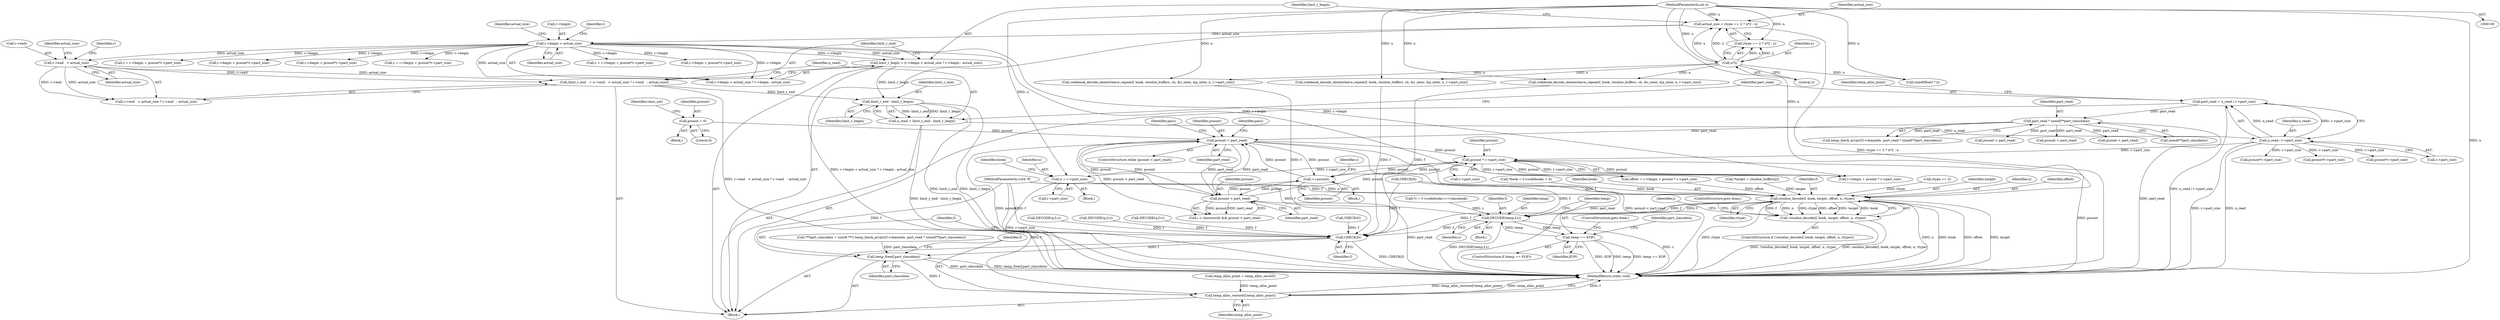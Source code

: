 digraph "0_stb_244d83bc3d859293f55812d48b3db168e581f6ab@pointer" {
"1000933" [label="(Call,n = r->part_size)"];
"1000927" [label="(Call,pcount * r->part_size)"];
"1000864" [label="(Call,pcount < part_read)"];
"1000870" [label="(Call,++pcount)"];
"1000800" [label="(Call,pcount < part_read)"];
"1000792" [label="(Call,pcount = 0)"];
"1000209" [label="(Call,part_read * sizeof(**part_classdata))"];
"1000187" [label="(Call,part_read = n_read / r->part_size)"];
"1000189" [label="(Call,n_read / r->part_size)"];
"1000181" [label="(Call,n_read = limit_r_end - limit_r_begin)"];
"1000183" [label="(Call,limit_r_end - limit_r_begin)"];
"1000168" [label="(Call,limit_r_end   = (r->end   < actual_size ? r->end   : actual_size))"];
"1000171" [label="(Call,r->end   < actual_size)"];
"1000158" [label="(Call,r->begin < actual_size)"];
"1000144" [label="(Call,actual_size = rtype == 2 ? n*2 : n)"];
"1000150" [label="(Call,n*2)"];
"1000104" [label="(MethodParameterIn,int n)"];
"1000155" [label="(Call,limit_r_begin = (r->begin < actual_size ? r->begin : actual_size))"];
"1000948" [label="(Call,residue_decode(f, book, target, offset, n, rtype))"];
"1000836" [label="(Call,DECODE(temp,f,c))"];
"1000841" [label="(Call,temp == EOP)"];
"1000959" [label="(Call,CHECK(f))"];
"1000961" [label="(Call,temp_free(f,part_classdata))"];
"1000964" [label="(Call,temp_alloc_restore(f,temp_alloc_point))"];
"1000947" [label="(Call,!residue_decode(f, book, target, offset, n, rtype))"];
"1000948" [label="(Call,residue_decode(f, book, target, offset, n, rtype))"];
"1000177" [label="(Identifier,r)"];
"1000946" [label="(ControlStructure,if (!residue_decode(f, book, target, offset, n, rtype)))"];
"1000215" [label="(Call,CHECK(f))"];
"1000848" [label="(Identifier,part_classdata)"];
"1000236" [label="(Call,sizeof(float) * n)"];
"1000472" [label="(Call,pcount*r->part_size)"];
"1000171" [label="(Call,r->end   < actual_size)"];
"1000793" [label="(Identifier,pcount)"];
"1000172" [label="(Call,r->end)"];
"1000800" [label="(Call,pcount < part_read)"];
"1000806" [label="(Identifier,pass)"];
"1000304" [label="(Call,pcount*r->part_size)"];
"1000955" [label="(ControlStructure,goto done;)"];
"1000947" [label="(Call,!residue_decode(f, book, target, offset, n, rtype))"];
"1000799" [label="(ControlStructure,while (pcount < part_read))"];
"1000293" [label="(Call,pcount < part_read)"];
"1000864" [label="(Call,pcount < part_read)"];
"1000866" [label="(Identifier,part_read)"];
"1000628" [label="(Call,pcount*r->part_size)"];
"1000145" [label="(Identifier,actual_size)"];
"1000962" [label="(Identifier,f)"];
"1000624" [label="(Call,r->begin + pcount*r->part_size)"];
"1000870" [label="(Call,++pcount)"];
"1000184" [label="(Identifier,limit_r_end)"];
"1000104" [label="(MethodParameterIn,int n)"];
"1000802" [label="(Identifier,part_read)"];
"1000929" [label="(Call,r->part_size)"];
"1000951" [label="(Identifier,target)"];
"1000461" [label="(Call,pcount < part_read)"];
"1000156" [label="(Identifier,limit_r_begin)"];
"1000927" [label="(Call,pcount * r->part_size)"];
"1000183" [label="(Call,limit_r_end - limit_r_begin)"];
"1000959" [label="(Call,CHECK(f))"];
"1000801" [label="(Identifier,pcount)"];
"1000935" [label="(Call,r->part_size)"];
"1000151" [label="(Identifier,n)"];
"1000838" [label="(Identifier,f)"];
"1000865" [label="(Identifier,pcount)"];
"1000836" [label="(Call,DECODE(temp,f,c))"];
"1000166" [label="(Identifier,actual_size)"];
"1000187" [label="(Call,part_read = n_read / r->part_size)"];
"1000421" [label="(Call,codebook_decode_deinterleave_repeat(f, book, residue_buffers, ch, &c_inter, &p_inter, n, r->part_size))"];
"1000790" [label="(Block,)"];
"1000928" [label="(Identifier,pcount)"];
"1000953" [label="(Identifier,n)"];
"1000158" [label="(Call,r->begin < actual_size)"];
"1000466" [label="(Call,z = r->begin + pcount*r->part_size)"];
"1000952" [label="(Identifier,offset)"];
"1000182" [label="(Identifier,n_read)"];
"1000939" [label="(Call,*book = f->codebooks + b)"];
"1000913" [label="(Block,)"];
"1000844" [label="(ControlStructure,goto done;)"];
"1000211" [label="(Call,sizeof(**part_classdata))"];
"1000196" [label="(Identifier,temp_alloc_point)"];
"1000175" [label="(Identifier,actual_size)"];
"1000152" [label="(Literal,2)"];
"1000779" [label="(Call,CHECK(f))"];
"1000185" [label="(Identifier,limit_r_begin)"];
"1000867" [label="(Block,)"];
"1000839" [label="(Identifier,c)"];
"1000168" [label="(Call,limit_r_end   = (r->end   < actual_size ? r->end   : actual_size))"];
"1000585" [label="(Call,codebook_decode_deinterleave_repeat(f, book, residue_buffers, ch, &c_inter, &p_inter, n, r->part_size))"];
"1000921" [label="(Call,offset = r->begin + pcount * r->part_size)"];
"1000826" [label="(Call,*c = f->codebooks+r->classbook)"];
"1000837" [label="(Identifier,temp)"];
"1000188" [label="(Identifier,part_read)"];
"1000824" [label="(Block,)"];
"1000862" [label="(Identifier,i)"];
"1000159" [label="(Call,r->begin)"];
"1000966" [label="(Identifier,temp_alloc_point)"];
"1000189" [label="(Call,n_read / r->part_size)"];
"1000162" [label="(Identifier,actual_size)"];
"1000950" [label="(Identifier,book)"];
"1000841" [label="(Call,temp == EOP)"];
"1000915" [label="(Call,*target = residue_buffers[j])"];
"1000501" [label="(Call,DECODE(q,f,c))"];
"1000146" [label="(Call,rtype == 2 ? n*2 : n)"];
"1000150" [label="(Call,n*2)"];
"1000190" [label="(Identifier,n_read)"];
"1000191" [label="(Call,r->part_size)"];
"1000169" [label="(Identifier,limit_r_end)"];
"1000794" [label="(Literal,0)"];
"1000860" [label="(Call,i < classwords && pcount < part_read)"];
"1000210" [label="(Identifier,part_read)"];
"1000934" [label="(Identifier,n)"];
"1000337" [label="(Call,DECODE(q,f,c))"];
"1000157" [label="(Call,r->begin < actual_size ? r->begin : actual_size)"];
"1000961" [label="(Call,temp_free(f,part_classdata))"];
"1000195" [label="(Call,temp_alloc_point = temp_alloc_save(f))"];
"1000107" [label="(Block,)"];
"1000181" [label="(Call,n_read = limit_r_end - limit_r_begin)"];
"1000622" [label="(Call,z = r->begin + pcount*r->part_size)"];
"1000661" [label="(Call,DECODE(q,f,c))"];
"1000155" [label="(Call,limit_r_begin = (r->begin < actual_size ? r->begin : actual_size))"];
"1000209" [label="(Call,part_read * sizeof(**part_classdata))"];
"1000960" [label="(Identifier,f)"];
"1000949" [label="(Identifier,f)"];
"1000204" [label="(Call,temp_block_array(f,f->channels, part_read * sizeof(**part_classdata)))"];
"1000954" [label="(Identifier,rtype)"];
"1000923" [label="(Call,r->begin + pcount * r->part_size)"];
"1000789" [label="(Identifier,pass)"];
"1000842" [label="(Identifier,temp)"];
"1000965" [label="(Identifier,f)"];
"1000933" [label="(Call,n = r->part_size)"];
"1000468" [label="(Call,r->begin + pcount*r->part_size)"];
"1000298" [label="(Call,z = r->begin + pcount*r->part_size)"];
"1000617" [label="(Call,pcount < part_read)"];
"1000797" [label="(Identifier,class_set)"];
"1000144" [label="(Call,actual_size = rtype == 2 ? n*2 : n)"];
"1000179" [label="(Identifier,actual_size)"];
"1000840" [label="(ControlStructure,if (temp == EOP))"];
"1000300" [label="(Call,r->begin + pcount*r->part_size)"];
"1000242" [label="(Call,rtype == 2)"];
"1000843" [label="(Identifier,EOP)"];
"1000164" [label="(Identifier,r)"];
"1000170" [label="(Call,r->end   < actual_size ? r->end   : actual_size)"];
"1000964" [label="(Call,temp_alloc_restore(f,temp_alloc_point))"];
"1000881" [label="(Identifier,j)"];
"1000101" [label="(MethodParameterIn,vorb *f)"];
"1000967" [label="(MethodReturn,static void)"];
"1000792" [label="(Call,pcount = 0)"];
"1000745" [label="(Call,codebook_decode_deinterleave_repeat(f, book, residue_buffers, ch, &c_inter, &p_inter, n, r->part_size))"];
"1000200" [label="(Call,***part_classdata = (uint8 ***) temp_block_array(f,f->channels, part_read * sizeof(**part_classdata)))"];
"1000940" [label="(Identifier,book)"];
"1000871" [label="(Identifier,pcount)"];
"1000963" [label="(Identifier,part_classdata)"];
"1000933" -> "1000913"  [label="AST: "];
"1000933" -> "1000935"  [label="CFG: "];
"1000934" -> "1000933"  [label="AST: "];
"1000935" -> "1000933"  [label="AST: "];
"1000940" -> "1000933"  [label="CFG: "];
"1000933" -> "1000967"  [label="DDG: r->part_size"];
"1000927" -> "1000933"  [label="DDG: r->part_size"];
"1000104" -> "1000933"  [label="DDG: n"];
"1000933" -> "1000948"  [label="DDG: n"];
"1000927" -> "1000923"  [label="AST: "];
"1000927" -> "1000929"  [label="CFG: "];
"1000928" -> "1000927"  [label="AST: "];
"1000929" -> "1000927"  [label="AST: "];
"1000923" -> "1000927"  [label="CFG: "];
"1000927" -> "1000967"  [label="DDG: pcount"];
"1000927" -> "1000870"  [label="DDG: pcount"];
"1000927" -> "1000921"  [label="DDG: pcount"];
"1000927" -> "1000921"  [label="DDG: r->part_size"];
"1000927" -> "1000923"  [label="DDG: pcount"];
"1000927" -> "1000923"  [label="DDG: r->part_size"];
"1000864" -> "1000927"  [label="DDG: pcount"];
"1000870" -> "1000927"  [label="DDG: pcount"];
"1000800" -> "1000927"  [label="DDG: pcount"];
"1000189" -> "1000927"  [label="DDG: r->part_size"];
"1000864" -> "1000860"  [label="AST: "];
"1000864" -> "1000866"  [label="CFG: "];
"1000865" -> "1000864"  [label="AST: "];
"1000866" -> "1000864"  [label="AST: "];
"1000860" -> "1000864"  [label="CFG: "];
"1000864" -> "1000967"  [label="DDG: part_read"];
"1000864" -> "1000800"  [label="DDG: pcount"];
"1000864" -> "1000800"  [label="DDG: part_read"];
"1000864" -> "1000860"  [label="DDG: pcount"];
"1000864" -> "1000860"  [label="DDG: part_read"];
"1000870" -> "1000864"  [label="DDG: pcount"];
"1000800" -> "1000864"  [label="DDG: pcount"];
"1000800" -> "1000864"  [label="DDG: part_read"];
"1000864" -> "1000870"  [label="DDG: pcount"];
"1000870" -> "1000867"  [label="AST: "];
"1000870" -> "1000871"  [label="CFG: "];
"1000871" -> "1000870"  [label="AST: "];
"1000862" -> "1000870"  [label="CFG: "];
"1000870" -> "1000800"  [label="DDG: pcount"];
"1000800" -> "1000870"  [label="DDG: pcount"];
"1000800" -> "1000799"  [label="AST: "];
"1000800" -> "1000802"  [label="CFG: "];
"1000801" -> "1000800"  [label="AST: "];
"1000802" -> "1000800"  [label="AST: "];
"1000806" -> "1000800"  [label="CFG: "];
"1000789" -> "1000800"  [label="CFG: "];
"1000800" -> "1000967"  [label="DDG: part_read"];
"1000800" -> "1000967"  [label="DDG: pcount < part_read"];
"1000800" -> "1000967"  [label="DDG: pcount"];
"1000792" -> "1000800"  [label="DDG: pcount"];
"1000209" -> "1000800"  [label="DDG: part_read"];
"1000800" -> "1000860"  [label="DDG: pcount < part_read"];
"1000792" -> "1000790"  [label="AST: "];
"1000792" -> "1000794"  [label="CFG: "];
"1000793" -> "1000792"  [label="AST: "];
"1000794" -> "1000792"  [label="AST: "];
"1000797" -> "1000792"  [label="CFG: "];
"1000209" -> "1000204"  [label="AST: "];
"1000209" -> "1000211"  [label="CFG: "];
"1000210" -> "1000209"  [label="AST: "];
"1000211" -> "1000209"  [label="AST: "];
"1000204" -> "1000209"  [label="CFG: "];
"1000209" -> "1000967"  [label="DDG: part_read"];
"1000209" -> "1000204"  [label="DDG: part_read"];
"1000187" -> "1000209"  [label="DDG: part_read"];
"1000209" -> "1000293"  [label="DDG: part_read"];
"1000209" -> "1000461"  [label="DDG: part_read"];
"1000209" -> "1000617"  [label="DDG: part_read"];
"1000187" -> "1000107"  [label="AST: "];
"1000187" -> "1000189"  [label="CFG: "];
"1000188" -> "1000187"  [label="AST: "];
"1000189" -> "1000187"  [label="AST: "];
"1000196" -> "1000187"  [label="CFG: "];
"1000187" -> "1000967"  [label="DDG: n_read / r->part_size"];
"1000189" -> "1000187"  [label="DDG: n_read"];
"1000189" -> "1000187"  [label="DDG: r->part_size"];
"1000189" -> "1000191"  [label="CFG: "];
"1000190" -> "1000189"  [label="AST: "];
"1000191" -> "1000189"  [label="AST: "];
"1000189" -> "1000967"  [label="DDG: n_read"];
"1000189" -> "1000967"  [label="DDG: r->part_size"];
"1000181" -> "1000189"  [label="DDG: n_read"];
"1000189" -> "1000304"  [label="DDG: r->part_size"];
"1000189" -> "1000472"  [label="DDG: r->part_size"];
"1000189" -> "1000628"  [label="DDG: r->part_size"];
"1000181" -> "1000107"  [label="AST: "];
"1000181" -> "1000183"  [label="CFG: "];
"1000182" -> "1000181"  [label="AST: "];
"1000183" -> "1000181"  [label="AST: "];
"1000188" -> "1000181"  [label="CFG: "];
"1000181" -> "1000967"  [label="DDG: limit_r_end - limit_r_begin"];
"1000183" -> "1000181"  [label="DDG: limit_r_end"];
"1000183" -> "1000181"  [label="DDG: limit_r_begin"];
"1000183" -> "1000185"  [label="CFG: "];
"1000184" -> "1000183"  [label="AST: "];
"1000185" -> "1000183"  [label="AST: "];
"1000183" -> "1000967"  [label="DDG: limit_r_begin"];
"1000183" -> "1000967"  [label="DDG: limit_r_end"];
"1000168" -> "1000183"  [label="DDG: limit_r_end"];
"1000155" -> "1000183"  [label="DDG: limit_r_begin"];
"1000168" -> "1000107"  [label="AST: "];
"1000168" -> "1000170"  [label="CFG: "];
"1000169" -> "1000168"  [label="AST: "];
"1000170" -> "1000168"  [label="AST: "];
"1000182" -> "1000168"  [label="CFG: "];
"1000168" -> "1000967"  [label="DDG: r->end   < actual_size ? r->end   : actual_size"];
"1000171" -> "1000168"  [label="DDG: r->end"];
"1000171" -> "1000168"  [label="DDG: actual_size"];
"1000171" -> "1000170"  [label="AST: "];
"1000171" -> "1000175"  [label="CFG: "];
"1000172" -> "1000171"  [label="AST: "];
"1000175" -> "1000171"  [label="AST: "];
"1000177" -> "1000171"  [label="CFG: "];
"1000179" -> "1000171"  [label="CFG: "];
"1000158" -> "1000171"  [label="DDG: actual_size"];
"1000171" -> "1000170"  [label="DDG: r->end"];
"1000171" -> "1000170"  [label="DDG: actual_size"];
"1000158" -> "1000157"  [label="AST: "];
"1000158" -> "1000162"  [label="CFG: "];
"1000159" -> "1000158"  [label="AST: "];
"1000162" -> "1000158"  [label="AST: "];
"1000164" -> "1000158"  [label="CFG: "];
"1000166" -> "1000158"  [label="CFG: "];
"1000158" -> "1000155"  [label="DDG: r->begin"];
"1000158" -> "1000155"  [label="DDG: actual_size"];
"1000144" -> "1000158"  [label="DDG: actual_size"];
"1000158" -> "1000157"  [label="DDG: r->begin"];
"1000158" -> "1000157"  [label="DDG: actual_size"];
"1000158" -> "1000298"  [label="DDG: r->begin"];
"1000158" -> "1000300"  [label="DDG: r->begin"];
"1000158" -> "1000466"  [label="DDG: r->begin"];
"1000158" -> "1000468"  [label="DDG: r->begin"];
"1000158" -> "1000622"  [label="DDG: r->begin"];
"1000158" -> "1000624"  [label="DDG: r->begin"];
"1000158" -> "1000921"  [label="DDG: r->begin"];
"1000158" -> "1000923"  [label="DDG: r->begin"];
"1000144" -> "1000107"  [label="AST: "];
"1000144" -> "1000146"  [label="CFG: "];
"1000145" -> "1000144"  [label="AST: "];
"1000146" -> "1000144"  [label="AST: "];
"1000156" -> "1000144"  [label="CFG: "];
"1000144" -> "1000967"  [label="DDG: rtype == 2 ? n*2 : n"];
"1000150" -> "1000144"  [label="DDG: n"];
"1000150" -> "1000144"  [label="DDG: 2"];
"1000104" -> "1000144"  [label="DDG: n"];
"1000150" -> "1000146"  [label="AST: "];
"1000150" -> "1000152"  [label="CFG: "];
"1000151" -> "1000150"  [label="AST: "];
"1000152" -> "1000150"  [label="AST: "];
"1000146" -> "1000150"  [label="CFG: "];
"1000150" -> "1000146"  [label="DDG: n"];
"1000150" -> "1000146"  [label="DDG: 2"];
"1000104" -> "1000150"  [label="DDG: n"];
"1000150" -> "1000236"  [label="DDG: n"];
"1000150" -> "1000421"  [label="DDG: n"];
"1000150" -> "1000585"  [label="DDG: n"];
"1000150" -> "1000745"  [label="DDG: n"];
"1000104" -> "1000100"  [label="AST: "];
"1000104" -> "1000967"  [label="DDG: n"];
"1000104" -> "1000146"  [label="DDG: n"];
"1000104" -> "1000236"  [label="DDG: n"];
"1000104" -> "1000421"  [label="DDG: n"];
"1000104" -> "1000585"  [label="DDG: n"];
"1000104" -> "1000745"  [label="DDG: n"];
"1000104" -> "1000948"  [label="DDG: n"];
"1000155" -> "1000107"  [label="AST: "];
"1000155" -> "1000157"  [label="CFG: "];
"1000156" -> "1000155"  [label="AST: "];
"1000157" -> "1000155"  [label="AST: "];
"1000169" -> "1000155"  [label="CFG: "];
"1000155" -> "1000967"  [label="DDG: r->begin < actual_size ? r->begin : actual_size"];
"1000948" -> "1000947"  [label="AST: "];
"1000948" -> "1000954"  [label="CFG: "];
"1000949" -> "1000948"  [label="AST: "];
"1000950" -> "1000948"  [label="AST: "];
"1000951" -> "1000948"  [label="AST: "];
"1000952" -> "1000948"  [label="AST: "];
"1000953" -> "1000948"  [label="AST: "];
"1000954" -> "1000948"  [label="AST: "];
"1000947" -> "1000948"  [label="CFG: "];
"1000948" -> "1000967"  [label="DDG: n"];
"1000948" -> "1000967"  [label="DDG: book"];
"1000948" -> "1000967"  [label="DDG: offset"];
"1000948" -> "1000967"  [label="DDG: target"];
"1000948" -> "1000967"  [label="DDG: rtype"];
"1000948" -> "1000836"  [label="DDG: f"];
"1000948" -> "1000947"  [label="DDG: f"];
"1000948" -> "1000947"  [label="DDG: n"];
"1000948" -> "1000947"  [label="DDG: rtype"];
"1000948" -> "1000947"  [label="DDG: offset"];
"1000948" -> "1000947"  [label="DDG: target"];
"1000948" -> "1000947"  [label="DDG: book"];
"1000836" -> "1000948"  [label="DDG: f"];
"1000779" -> "1000948"  [label="DDG: f"];
"1000101" -> "1000948"  [label="DDG: f"];
"1000939" -> "1000948"  [label="DDG: book"];
"1000915" -> "1000948"  [label="DDG: target"];
"1000921" -> "1000948"  [label="DDG: offset"];
"1000242" -> "1000948"  [label="DDG: rtype"];
"1000948" -> "1000959"  [label="DDG: f"];
"1000836" -> "1000824"  [label="AST: "];
"1000836" -> "1000839"  [label="CFG: "];
"1000837" -> "1000836"  [label="AST: "];
"1000838" -> "1000836"  [label="AST: "];
"1000839" -> "1000836"  [label="AST: "];
"1000842" -> "1000836"  [label="CFG: "];
"1000836" -> "1000967"  [label="DDG: DECODE(temp,f,c)"];
"1000836" -> "1000967"  [label="DDG: c"];
"1000841" -> "1000836"  [label="DDG: temp"];
"1000779" -> "1000836"  [label="DDG: f"];
"1000101" -> "1000836"  [label="DDG: f"];
"1000826" -> "1000836"  [label="DDG: c"];
"1000836" -> "1000841"  [label="DDG: temp"];
"1000836" -> "1000959"  [label="DDG: f"];
"1000841" -> "1000840"  [label="AST: "];
"1000841" -> "1000843"  [label="CFG: "];
"1000842" -> "1000841"  [label="AST: "];
"1000843" -> "1000841"  [label="AST: "];
"1000844" -> "1000841"  [label="CFG: "];
"1000848" -> "1000841"  [label="CFG: "];
"1000841" -> "1000967"  [label="DDG: EOP"];
"1000841" -> "1000967"  [label="DDG: temp"];
"1000841" -> "1000967"  [label="DDG: temp == EOP"];
"1000959" -> "1000107"  [label="AST: "];
"1000959" -> "1000960"  [label="CFG: "];
"1000960" -> "1000959"  [label="AST: "];
"1000962" -> "1000959"  [label="CFG: "];
"1000959" -> "1000967"  [label="DDG: CHECK(f)"];
"1000337" -> "1000959"  [label="DDG: f"];
"1000661" -> "1000959"  [label="DDG: f"];
"1000779" -> "1000959"  [label="DDG: f"];
"1000215" -> "1000959"  [label="DDG: f"];
"1000501" -> "1000959"  [label="DDG: f"];
"1000585" -> "1000959"  [label="DDG: f"];
"1000745" -> "1000959"  [label="DDG: f"];
"1000421" -> "1000959"  [label="DDG: f"];
"1000101" -> "1000959"  [label="DDG: f"];
"1000959" -> "1000961"  [label="DDG: f"];
"1000961" -> "1000107"  [label="AST: "];
"1000961" -> "1000963"  [label="CFG: "];
"1000962" -> "1000961"  [label="AST: "];
"1000963" -> "1000961"  [label="AST: "];
"1000965" -> "1000961"  [label="CFG: "];
"1000961" -> "1000967"  [label="DDG: temp_free(f,part_classdata)"];
"1000961" -> "1000967"  [label="DDG: part_classdata"];
"1000101" -> "1000961"  [label="DDG: f"];
"1000200" -> "1000961"  [label="DDG: part_classdata"];
"1000961" -> "1000964"  [label="DDG: f"];
"1000964" -> "1000107"  [label="AST: "];
"1000964" -> "1000966"  [label="CFG: "];
"1000965" -> "1000964"  [label="AST: "];
"1000966" -> "1000964"  [label="AST: "];
"1000967" -> "1000964"  [label="CFG: "];
"1000964" -> "1000967"  [label="DDG: f"];
"1000964" -> "1000967"  [label="DDG: temp_alloc_restore(f,temp_alloc_point)"];
"1000964" -> "1000967"  [label="DDG: temp_alloc_point"];
"1000101" -> "1000964"  [label="DDG: f"];
"1000195" -> "1000964"  [label="DDG: temp_alloc_point"];
"1000947" -> "1000946"  [label="AST: "];
"1000955" -> "1000947"  [label="CFG: "];
"1000881" -> "1000947"  [label="CFG: "];
"1000947" -> "1000967"  [label="DDG: residue_decode(f, book, target, offset, n, rtype)"];
"1000947" -> "1000967"  [label="DDG: !residue_decode(f, book, target, offset, n, rtype)"];
}
